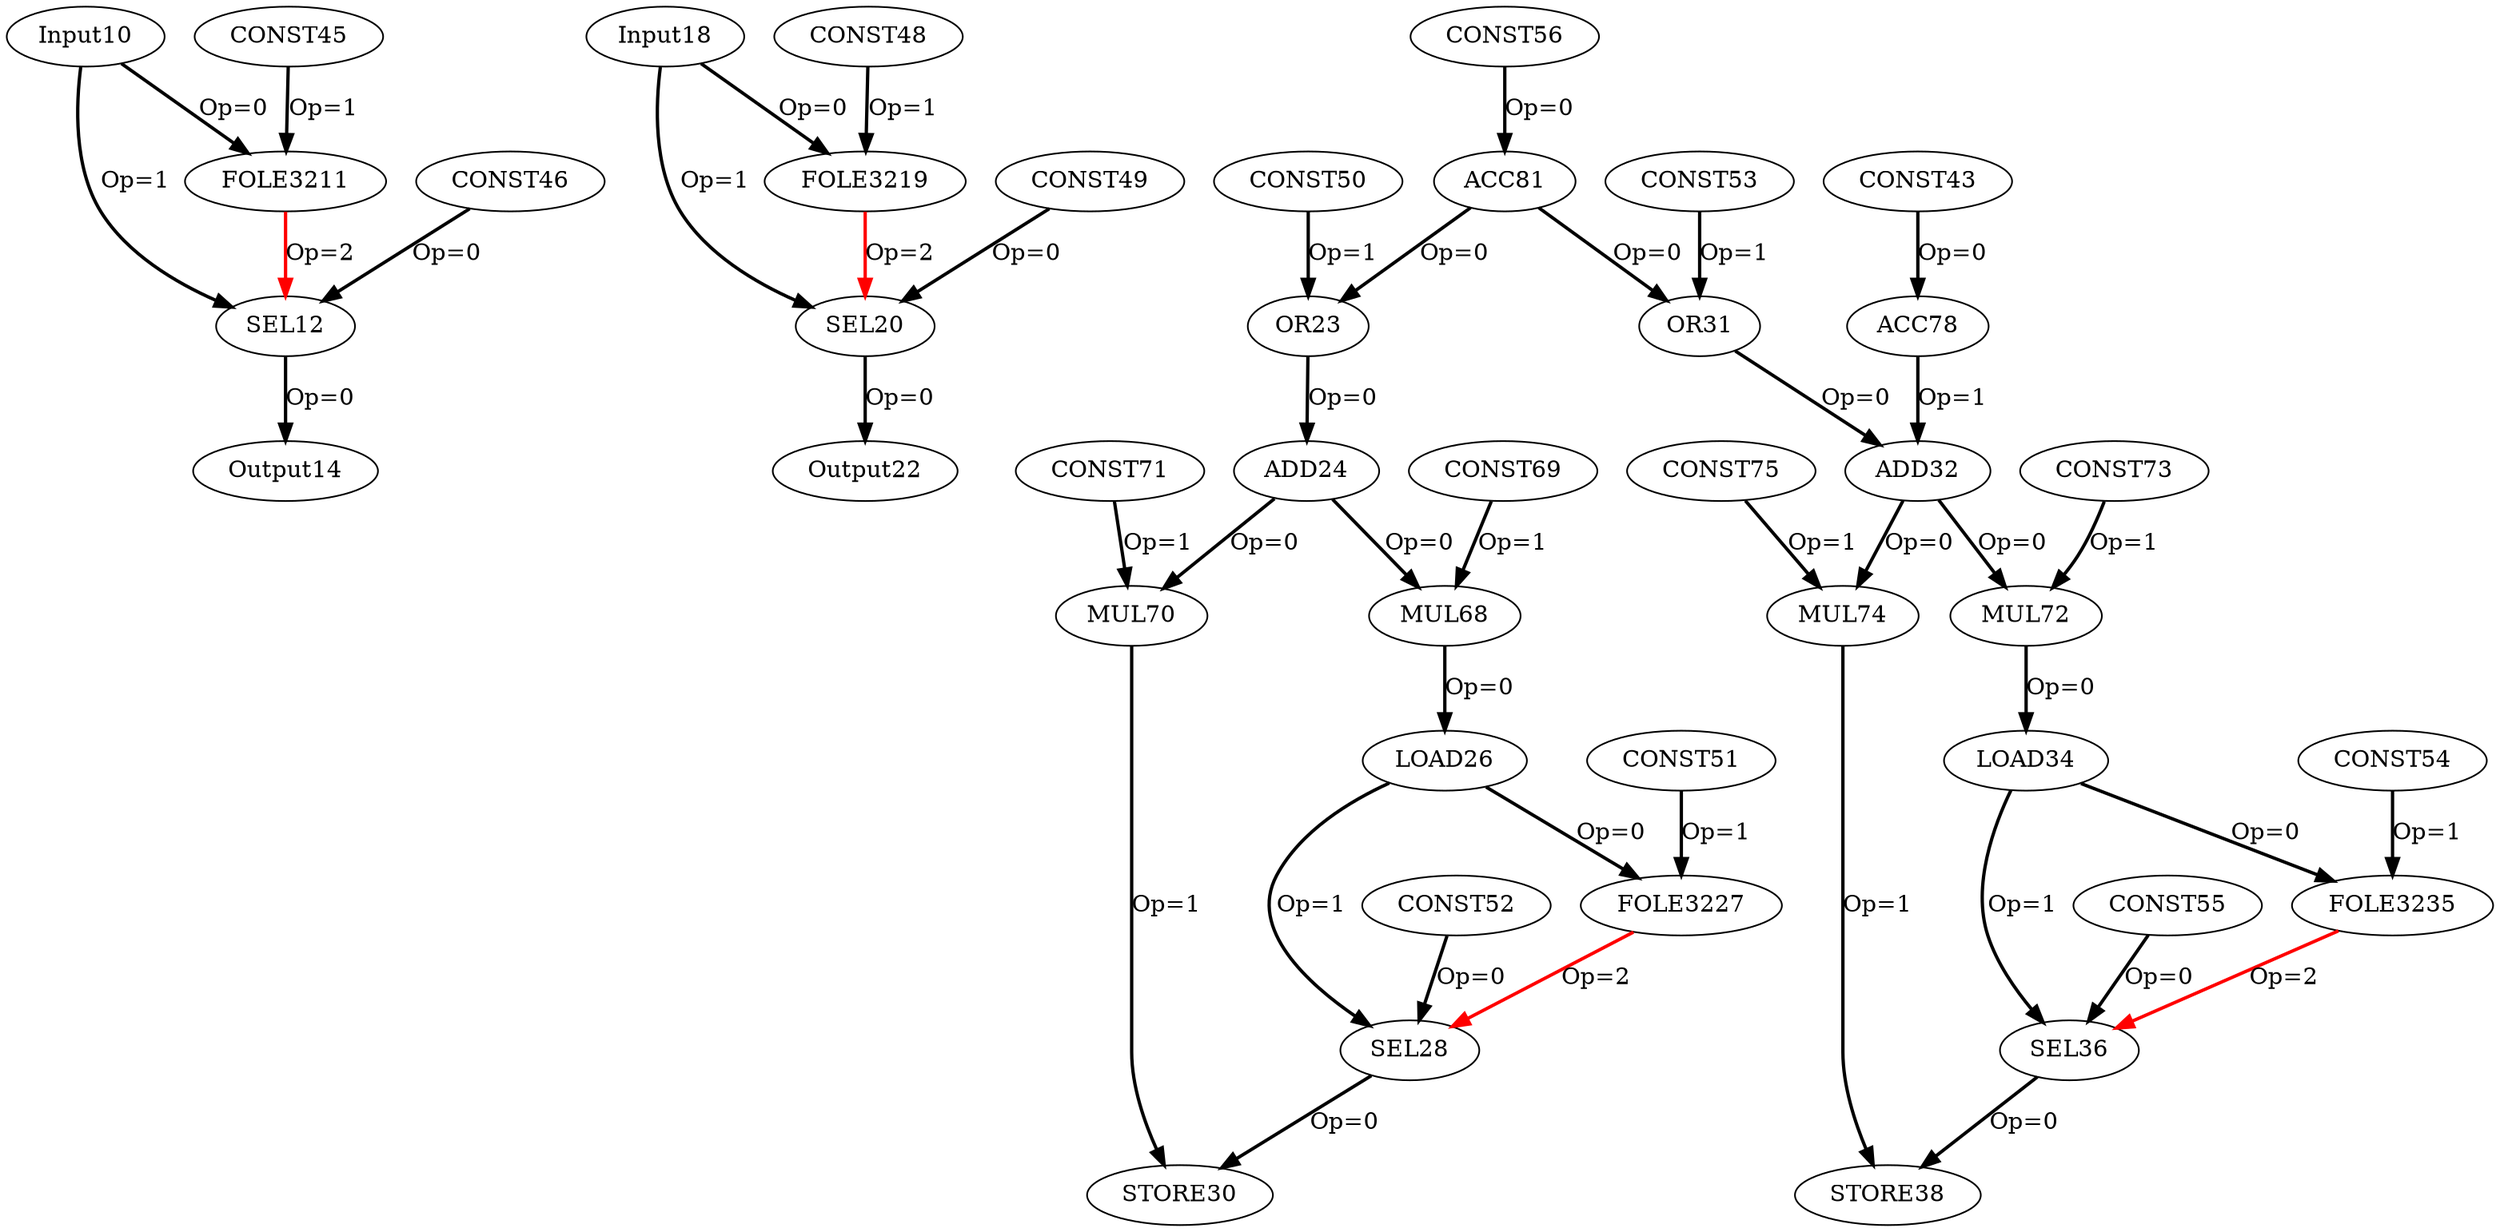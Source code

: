Digraph G {
Input10[opcode=Input, ref_name="arg", size="7156", offset="0, 0", pattern="16, 28, 16, 16"];
FOLE3211[opcode=FOLE32];
SEL12[opcode=SEL];
Output14[opcode=Output, ref_name="arg1", size="7156", offset="0, 0", pattern="16, 28, 16, 16"];
Input18[opcode=Input, ref_name="arg", size="7156", offset="0, 4", pattern="16, 28, 16, 16"];
FOLE3219[opcode=FOLE32];
SEL20[opcode=SEL];
Output22[opcode=Output, ref_name="arg1", size="7160", offset="0, 4", pattern="16, 28, 16, 16"];
OR23[opcode=OR];
ADD24[opcode=ADD];
LOAD26[opcode=LOAD, ref_name="arg", size="7156", offset="0, 0", cycles="448"];
FOLE3227[opcode=FOLE32];
SEL28[opcode=SEL];
STORE30[opcode=STORE, ref_name="arg1", size="4", offset="0, 0", cycles="448"];
OR31[opcode=OR];
ADD32[opcode=ADD];
LOAD34[opcode=LOAD, ref_name="arg", size="7156", offset="0, 0", cycles="448"];
FOLE3235[opcode=FOLE32];
SEL36[opcode=SEL];
STORE38[opcode=STORE, ref_name="arg1", size="4", offset="0, 0", cycles="448"];
CONST43[opcode=CONST, value=112];
CONST45[opcode=CONST, value=0];
CONST46[opcode=CONST, value=0];
CONST48[opcode=CONST, value=0];
CONST49[opcode=CONST, value=0];
CONST50[opcode=CONST, value=2];
CONST51[opcode=CONST, value=0];
CONST52[opcode=CONST, value=0];
CONST53[opcode=CONST, value=3];
CONST54[opcode=CONST, value=0];
CONST55[opcode=CONST, value=0];
CONST56[opcode=CONST, value=4];
MUL68[opcode=MUL];
CONST69[opcode=CONST, value=4];
MUL70[opcode=MUL];
CONST71[opcode=CONST, value=4];
MUL72[opcode=MUL];
CONST73[opcode=CONST, value=4];
MUL74[opcode=MUL];
CONST75[opcode=CONST, value=4];
ACC78[opcode=ACC, acc_params="0, 16, 28, 1", acc_first=0];
ACC81[opcode=ACC, acc_params="0, 28, 1, 16", acc_first=0];
Input10 -> SEL12[operand = 1 ,color = black, style = bold, label = "Op=1"];
Input10 -> FOLE3211[operand = 0 ,color = black, style = bold, label = "Op=0"];
CONST45 -> FOLE3211[operand = 1 ,color = black, style = bold, label = "Op=1"];
FOLE3211 -> SEL12[operand = 2 ,color = red, style = bold, label = "Op=2"];
CONST46 -> SEL12[operand = 0 ,color = black, style = bold, label = "Op=0"];
SEL12 -> Output14[operand = 0 ,color = black, style = bold, label = "Op=0"];
Input18 -> SEL20[operand = 1 ,color = black, style = bold, label = "Op=1"];
Input18 -> FOLE3219[operand = 0 ,color = black, style = bold, label = "Op=0"];
CONST48 -> FOLE3219[operand = 1 ,color = black, style = bold, label = "Op=1"];
FOLE3219 -> SEL20[operand = 2 ,color = red, style = bold, label = "Op=2"];
CONST49 -> SEL20[operand = 0 ,color = black, style = bold, label = "Op=0"];
SEL20 -> Output22[operand = 0 ,color = black, style = bold, label = "Op=0"];
CONST50 -> OR23[operand = 1 ,color = black, style = bold, label = "Op=1"];
OR23 -> ADD24[operand = 0 ,color = black, style = bold, label = "Op=0"];
LOAD26 -> SEL28[operand = 1 ,color = black, style = bold, label = "Op=1"];
LOAD26 -> FOLE3227[operand = 0 ,color = black, style = bold, label = "Op=0"];
CONST51 -> FOLE3227[operand = 1 ,color = black, style = bold, label = "Op=1"];
FOLE3227 -> SEL28[operand = 2 ,color = red, style = bold, label = "Op=2"];
CONST52 -> SEL28[operand = 0 ,color = black, style = bold, label = "Op=0"];
SEL28 -> STORE30[operand = 0 ,color = black, style = bold, label = "Op=0"];
CONST53 -> OR31[operand = 1 ,color = black, style = bold, label = "Op=1"];
OR31 -> ADD32[operand = 0 ,color = black, style = bold, label = "Op=0"];
LOAD34 -> SEL36[operand = 1 ,color = black, style = bold, label = "Op=1"];
LOAD34 -> FOLE3235[operand = 0 ,color = black, style = bold, label = "Op=0"];
CONST54 -> FOLE3235[operand = 1 ,color = black, style = bold, label = "Op=1"];
FOLE3235 -> SEL36[operand = 2 ,color = red, style = bold, label = "Op=2"];
CONST55 -> SEL36[operand = 0 ,color = black, style = bold, label = "Op=0"];
SEL36 -> STORE38[operand = 0 ,color = black, style = bold, label = "Op=0"];
ADD24 -> MUL68[operand = 0 ,color = black, style = bold, label = "Op=0"];
CONST69 -> MUL68[operand = 1 ,color = black, style = bold, label = "Op=1"];
MUL68 -> LOAD26[operand = 0 ,color = black, style = bold, label = "Op=0"];
ADD24 -> MUL70[operand = 0 ,color = black, style = bold, label = "Op=0"];
CONST71 -> MUL70[operand = 1 ,color = black, style = bold, label = "Op=1"];
MUL70 -> STORE30[operand = 1 ,color = black, style = bold, label = "Op=1"];
ADD32 -> MUL72[operand = 0 ,color = black, style = bold, label = "Op=0"];
CONST73 -> MUL72[operand = 1 ,color = black, style = bold, label = "Op=1"];
MUL72 -> LOAD34[operand = 0 ,color = black, style = bold, label = "Op=0"];
ADD32 -> MUL74[operand = 0 ,color = black, style = bold, label = "Op=0"];
CONST75 -> MUL74[operand = 1 ,color = black, style = bold, label = "Op=1"];
MUL74 -> STORE38[operand = 1 ,color = black, style = bold, label = "Op=1"];
ACC81 -> OR31[operand = 0 ,color = black, style = bold, label = "Op=0"];
ACC81 -> OR23[operand = 0 ,color = black, style = bold, label = "Op=0"];
CONST43 -> ACC78[operand = 0 ,color = black, style = bold, label = "Op=0"];
CONST56 -> ACC81[operand = 0 ,color = black, style = bold, label = "Op=0"];
ACC78 -> ADD32[operand = 1 ,color = black, style = bold, label = "Op=1"];
}
